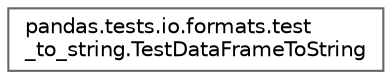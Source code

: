 digraph "Graphical Class Hierarchy"
{
 // LATEX_PDF_SIZE
  bgcolor="transparent";
  edge [fontname=Helvetica,fontsize=10,labelfontname=Helvetica,labelfontsize=10];
  node [fontname=Helvetica,fontsize=10,shape=box,height=0.2,width=0.4];
  rankdir="LR";
  Node0 [id="Node000000",label="pandas.tests.io.formats.test\l_to_string.TestDataFrameToString",height=0.2,width=0.4,color="grey40", fillcolor="white", style="filled",URL="$d7/d82/classpandas_1_1tests_1_1io_1_1formats_1_1test__to__string_1_1TestDataFrameToString.html",tooltip=" "];
}
